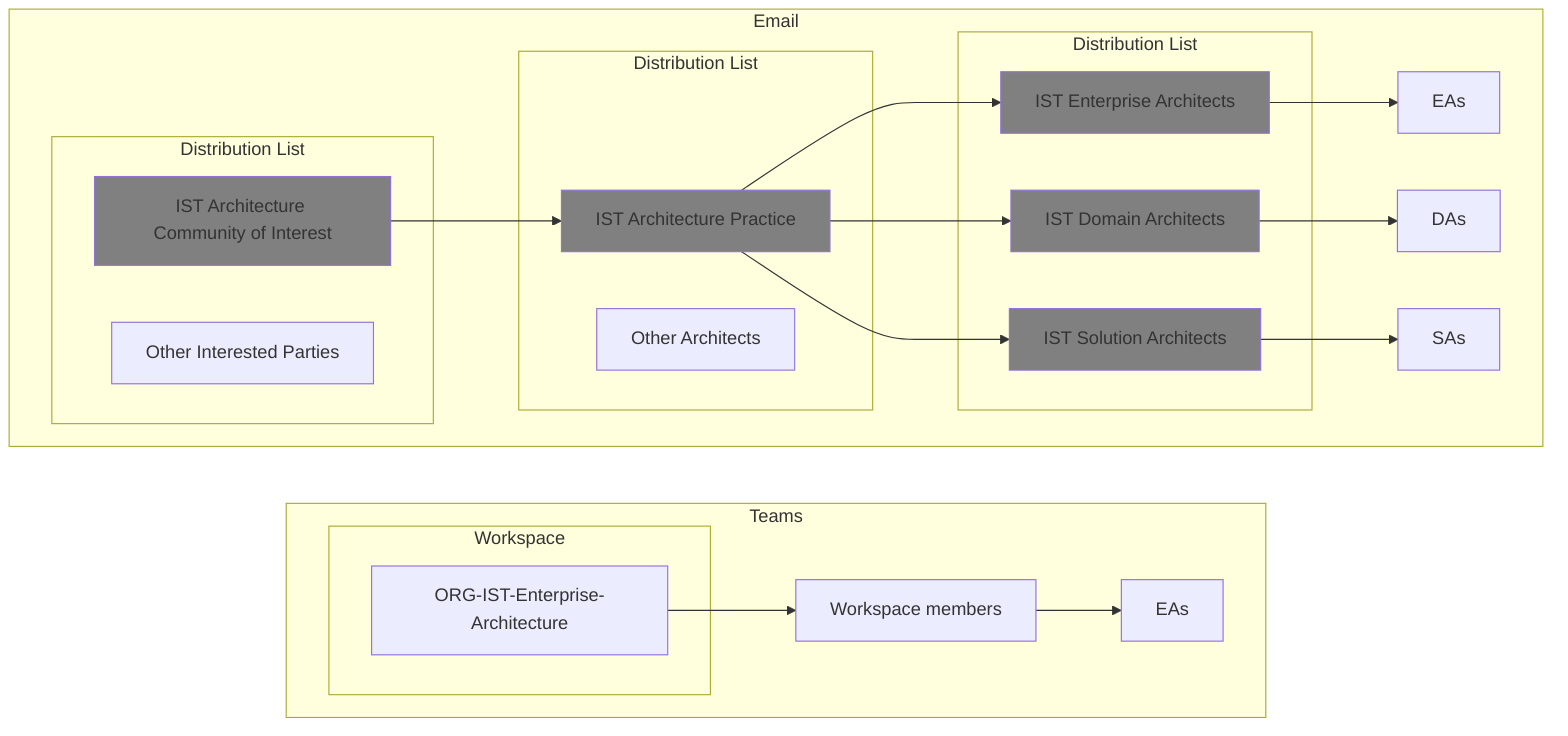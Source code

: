 graph LR

  subgraph Teams
    direction LR
        
    subgraph Transformation_group[Workspace]
      Trans[ORG-IST-Enterprise-Architecture]
    end
      
    Trans --> Trans_members[Workspace members]
    Trans_members --> Trans_EAs[EAs]
      
  end

subgraph Email
  direction LR
  subgraph COI_group[Distribution List]
    COI[IST Architecture Community of Interest]
    OtherParties[Other Interested Parties]
  end    

  COI --> Practice[IST Architecture Practice]

  subgraph Practice_group[Distribution List]
    Practice
    Other[Other Architects]
  end    

  subgraph Architect_groups[Distribution List]
    EA[IST Enterprise Architects]
    DA[IST Domain Architects]
    SA[IST Solution Architects]
  end

  Practice --> EA
  Practice --> DA
  Practice --> SA
  


  EA --> EAs
  DA --> DAs
  SA --> SAs
end

  style COI fill:#808080
  style Practice fill:#808080
  style EA fill:#808080
  style DA fill:#808080
  style SA fill:#808080